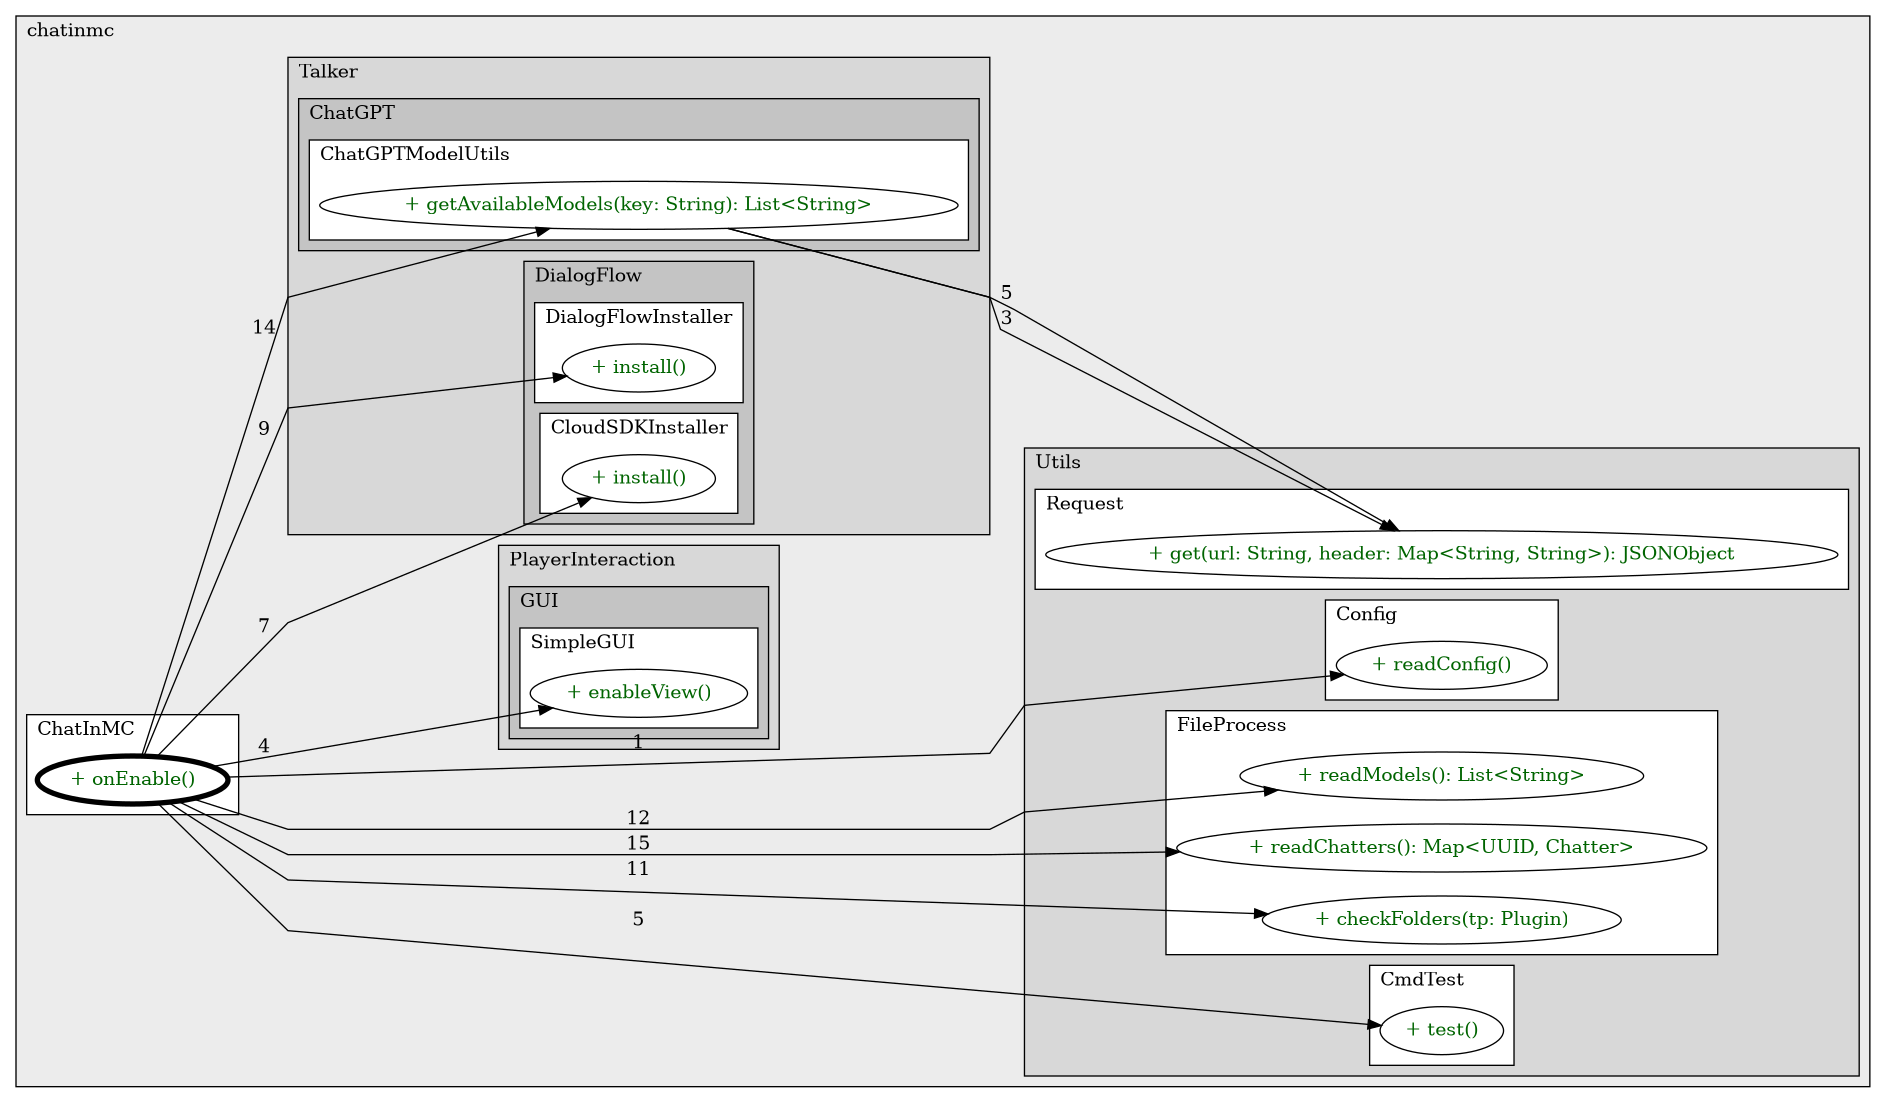 @startuml

/' diagram meta data start
config=CallConfiguration;
{
  "rootMethod": "ltseed.chatinmc.ChatInMC#onEnable()",
  "projectClassification": {
    "searchMode": "OpenProject", // OpenProject, AllProjects
    "includedProjects": "",
    "pathEndKeywords": "*.impl",
    "isClientPath": "",
    "isClientName": "",
    "isTestPath": "",
    "isTestName": "",
    "isMappingPath": "",
    "isMappingName": "",
    "isDataAccessPath": "",
    "isDataAccessName": "",
    "isDataStructurePath": "",
    "isDataStructureName": "",
    "isInterfaceStructuresPath": "",
    "isInterfaceStructuresName": "",
    "isEntryPointPath": "",
    "isEntryPointName": "",
    "treatFinalFieldsAsMandatory": false
  },
  "graphRestriction": {
    "classPackageExcludeFilter": "",
    "classPackageIncludeFilter": "",
    "classNameExcludeFilter": "",
    "classNameIncludeFilter": "",
    "methodNameExcludeFilter": "",
    "methodNameIncludeFilter": "",
    "removeByInheritance": "", // inheritance/annotation based filtering is done in a second step
    "removeByAnnotation": "",
    "removeByClassPackage": "", // cleanup the graph after inheritance/annotation based filtering is done
    "removeByClassName": "",
    "cutMappings": false,
    "cutEnum": true,
    "cutTests": true,
    "cutClient": true,
    "cutDataAccess": false,
    "cutInterfaceStructures": false,
    "cutDataStructures": false,
    "cutGetterAndSetter": true,
    "cutConstructors": true
  },
  "graphTraversal": {
    "forwardDepth": 3,
    "backwardDepth": 3,
    "classPackageExcludeFilter": "",
    "classPackageIncludeFilter": "",
    "classNameExcludeFilter": "",
    "classNameIncludeFilter": "",
    "methodNameExcludeFilter": "",
    "methodNameIncludeFilter": "",
    "hideMappings": false,
    "hideDataStructures": false,
    "hidePrivateMethods": true,
    "hideInterfaceCalls": false, // indirection: implementation -> interface (is hidden) -> implementation
    "onlyShowApplicationEntryPoints": false, // root node is included
    "useMethodCallsForStructureDiagram": "ForwardOnly" // ForwardOnly, BothDirections, No
  },
  "details": {
    "aggregation": "GroupByClass", // ByClass, GroupByClass, None
    "showMethodParametersTypes": true,
    "showMethodParametersNames": true,
    "showMethodReturnType": true,
    "showPackageLevels": 5,
    "showCallOrder": true,
    "edgeMode": "MethodsOnly", // TypesOnly, MethodsOnly, TypesAndMethods, MethodsAndDirectTypeUsage
    "showDetailedClassStructure": true
  },
  "rootClass": "ltseed.chatinmc.ChatInMC",
  "extensionCallbackMethod": "" // qualified.class.name#methodName - signature: public static String method(String)
}
diagram meta data end '/



digraph g {
    rankdir="LR"
    splines=polyline
    

'nodes 
subgraph cluster_1438026963 { 
   	label=chatinmc
	labeljust=l
	fillcolor="#ececec"
	style=filled
   
   subgraph cluster_1737928423 { 
   	label=ChatInMC
	labeljust=l
	fillcolor=white
	style=filled
   
   ChatInMC1813016792XXXonEnable0[
	label="+ onEnable()"
	style=filled
	fillcolor=white
	tooltip="ChatInMC

null"
	penwidth=4
	fontcolor=darkgreen
];
} 

subgraph cluster_1966903370 { 
   	label=Utils
	labeljust=l
	fillcolor="#d8d8d8"
	style=filled
   
   subgraph cluster_1645467689 { 
   	label=CmdTest
	labeljust=l
	fillcolor=white
	style=filled
   
   CmdTest685466037XXXtest0[
	label="+ test()"
	style=filled
	fillcolor=white
	tooltip="CmdTest

null"
	fontcolor=darkgreen
];
} 

subgraph cluster_1857076684 { 
   	label=Request
	labeljust=l
	fillcolor=white
	style=filled
   
   Request685466037XXXget852237021[
	label="+ get(url: String, header: Map<String, String>): JSONObject"
	style=filled
	fillcolor=white
	tooltip="Request

null"
	fontcolor=darkgreen
];
} 

subgraph cluster_597279248 { 
   	label=FileProcess
	labeljust=l
	fillcolor=white
	style=filled
   
   FileProcess685466037XXXcheckFolders1901307053[
	label="+ checkFolders(tp: Plugin)"
	style=filled
	fillcolor=white
	tooltip="FileProcess

null"
	fontcolor=darkgreen
];

FileProcess685466037XXXreadChatters0[
	label="+ readChatters(): Map<UUID, Chatter>"
	style=filled
	fillcolor=white
	tooltip="FileProcess

null"
	fontcolor=darkgreen
];

FileProcess685466037XXXreadModels0[
	label="+ readModels(): List<String>"
	style=filled
	fillcolor=white
	tooltip="FileProcess

null"
	fontcolor=darkgreen
];
} 

subgraph cluster_83305371 { 
   	label=Config
	labeljust=l
	fillcolor=white
	style=filled
   
   Config685466037XXXreadConfig0[
	label="+ readConfig()"
	style=filled
	fillcolor=white
	tooltip="Config

null"
	fontcolor=darkgreen
];
} 
} 

subgraph cluster_470348790 { 
   	label=PlayerInteraction
	labeljust=l
	fillcolor="#d8d8d8"
	style=filled
   
   subgraph cluster_1173882659 { 
   	label=GUI
	labeljust=l
	fillcolor="#c4c4c4"
	style=filled
   
   subgraph cluster_1014417235 { 
   	label=SimpleGUI
	labeljust=l
	fillcolor=white
	style=filled
   
   SimpleGUI689662904XXXenableView0[
	label="+ enableView()"
	style=filled
	fillcolor=white
	tooltip="SimpleGUI

null"
	fontcolor=darkgreen
];
} 
} 
} 

subgraph cluster_890550284 { 
   	label=Talker
	labeljust=l
	fillcolor="#d8d8d8"
	style=filled
   
   subgraph cluster_1136230640 { 
   	label=DialogFlow
	labeljust=l
	fillcolor="#c4c4c4"
	style=filled
   
   subgraph cluster_1578896762 { 
   	label=CloudSDKInstaller
	labeljust=l
	fillcolor=white
	style=filled
   
   CloudSDKInstaller1678276613XXXinstall0[
	label="+ install()"
	style=filled
	fillcolor=white
	tooltip="CloudSDKInstaller

null"
	fontcolor=darkgreen
];
} 

subgraph cluster_2144035337 { 
   	label=DialogFlowInstaller
	labeljust=l
	fillcolor=white
	style=filled
   
   DialogFlowInstaller1678276613XXXinstall0[
	label="+ install()"
	style=filled
	fillcolor=white
	tooltip="DialogFlowInstaller

null"
	fontcolor=darkgreen
];
} 
} 

subgraph cluster_900357657 { 
   	label=ChatGPT
	labeljust=l
	fillcolor="#c4c4c4"
	style=filled
   
   subgraph cluster_266402097 { 
   	label=ChatGPTModelUtils
	labeljust=l
	fillcolor=white
	style=filled
   
   ChatGPTModelUtils1485060316XXXgetAvailableModels1808118735[
	label="+ getAvailableModels(key: String): List<String>"
	style=filled
	fillcolor=white
	tooltip="ChatGPTModelUtils

null"
	fontcolor=darkgreen
];
} 
} 
} 
} 

'edges    
ChatGPTModelUtils1485060316XXXgetAvailableModels1808118735 -> Request685466037XXXget852237021[label=3];
ChatGPTModelUtils1485060316XXXgetAvailableModels1808118735 -> Request685466037XXXget852237021[label=5];
ChatInMC1813016792XXXonEnable0 -> ChatGPTModelUtils1485060316XXXgetAvailableModels1808118735[label=14];
ChatInMC1813016792XXXonEnable0 -> CloudSDKInstaller1678276613XXXinstall0[label=7];
ChatInMC1813016792XXXonEnable0 -> CmdTest685466037XXXtest0[label=5];
ChatInMC1813016792XXXonEnable0 -> Config685466037XXXreadConfig0[label=1];
ChatInMC1813016792XXXonEnable0 -> DialogFlowInstaller1678276613XXXinstall0[label=9];
ChatInMC1813016792XXXonEnable0 -> FileProcess685466037XXXcheckFolders1901307053[label=11];
ChatInMC1813016792XXXonEnable0 -> FileProcess685466037XXXreadChatters0[label=15];
ChatInMC1813016792XXXonEnable0 -> FileProcess685466037XXXreadModels0[label=12];
ChatInMC1813016792XXXonEnable0 -> SimpleGUI689662904XXXenableView0[label=4];
    
}
@enduml